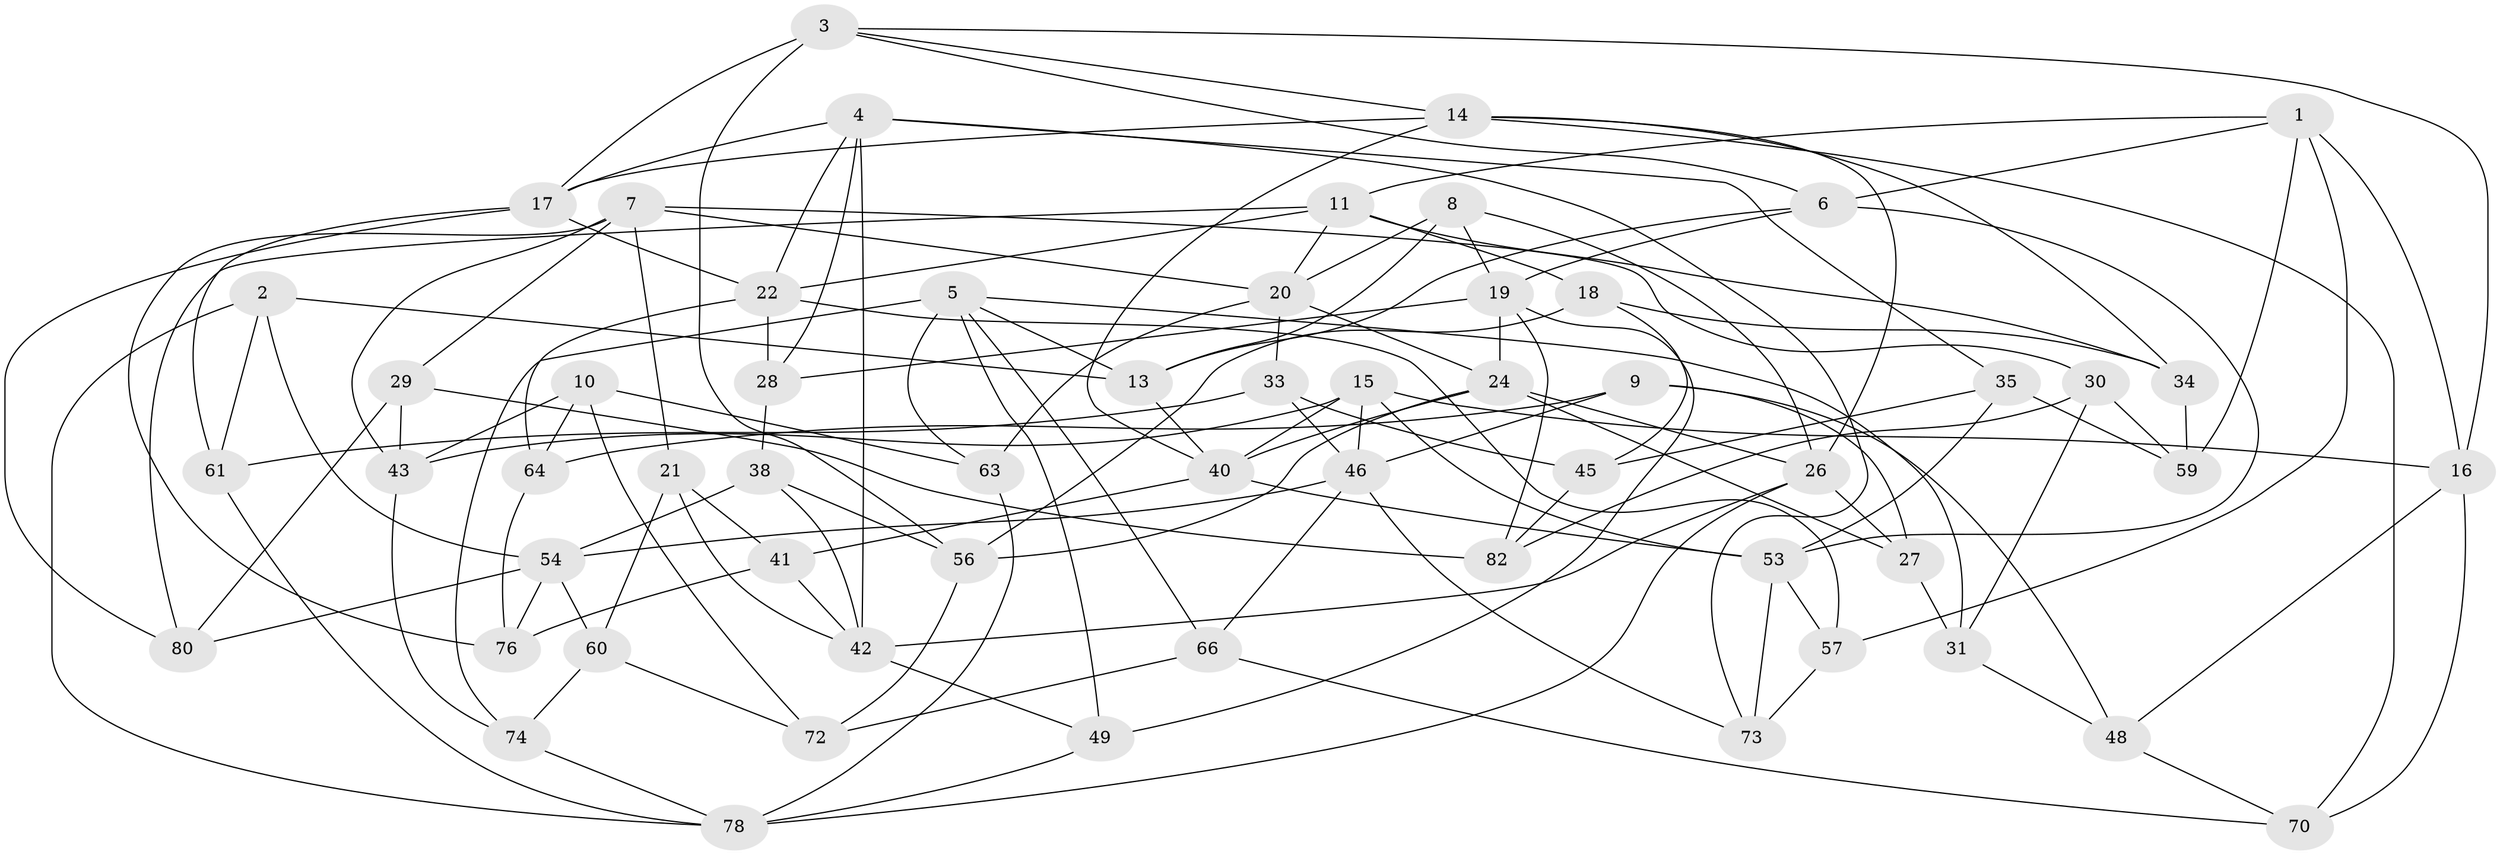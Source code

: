 // original degree distribution, {4: 1.0}
// Generated by graph-tools (version 1.1) at 2025/11/02/27/25 16:11:42]
// undirected, 58 vertices, 137 edges
graph export_dot {
graph [start="1"]
  node [color=gray90,style=filled];
  1 [super="+12"];
  2;
  3 [super="+32"];
  4 [super="+47"];
  5 [super="+23"];
  6 [super="+36"];
  7 [super="+51"];
  8;
  9;
  10;
  11 [super="+71"];
  13 [super="+55"];
  14 [super="+25"];
  15 [super="+39"];
  16 [super="+65"];
  17 [super="+77"];
  18;
  19 [super="+83"];
  20 [super="+37"];
  21;
  22 [super="+58"];
  24 [super="+68"];
  26 [super="+50"];
  27;
  28;
  29;
  30;
  31;
  33;
  34;
  35;
  38;
  40 [super="+67"];
  41;
  42 [super="+44"];
  43 [super="+69"];
  45;
  46 [super="+52"];
  48;
  49;
  53 [super="+79"];
  54 [super="+75"];
  56 [super="+62"];
  57;
  59;
  60;
  61;
  63;
  64;
  66;
  70;
  72;
  73;
  74;
  76;
  78 [super="+81"];
  80;
  82;
  1 -- 57;
  1 -- 59;
  1 -- 11;
  1 -- 16 [weight=2];
  1 -- 6;
  2 -- 54;
  2 -- 78;
  2 -- 61;
  2 -- 13;
  3 -- 16;
  3 -- 17;
  3 -- 14;
  3 -- 6;
  3 -- 56 [weight=2];
  4 -- 28;
  4 -- 35;
  4 -- 73;
  4 -- 17;
  4 -- 42;
  4 -- 22;
  5 -- 74;
  5 -- 31;
  5 -- 66;
  5 -- 49;
  5 -- 13;
  5 -- 63;
  6 -- 19;
  6 -- 53;
  6 -- 13 [weight=2];
  7 -- 20;
  7 -- 29;
  7 -- 43;
  7 -- 76;
  7 -- 21;
  7 -- 30;
  8 -- 26;
  8 -- 13;
  8 -- 19;
  8 -- 20;
  9 -- 27;
  9 -- 64;
  9 -- 48;
  9 -- 46;
  10 -- 72;
  10 -- 43;
  10 -- 63;
  10 -- 64;
  11 -- 18;
  11 -- 22;
  11 -- 80;
  11 -- 34;
  11 -- 20;
  13 -- 40;
  14 -- 34;
  14 -- 70;
  14 -- 40;
  14 -- 17;
  14 -- 26;
  15 -- 46;
  15 -- 16;
  15 -- 43 [weight=2];
  15 -- 53;
  15 -- 40;
  16 -- 48;
  16 -- 70;
  17 -- 61;
  17 -- 80;
  17 -- 22;
  18 -- 56;
  18 -- 34;
  18 -- 45;
  19 -- 24;
  19 -- 49;
  19 -- 82;
  19 -- 28;
  20 -- 63;
  20 -- 24;
  20 -- 33;
  21 -- 41;
  21 -- 60;
  21 -- 42;
  22 -- 64;
  22 -- 57;
  22 -- 28;
  24 -- 40;
  24 -- 27;
  24 -- 56;
  24 -- 26;
  26 -- 42;
  26 -- 27;
  26 -- 78;
  27 -- 31;
  28 -- 38;
  29 -- 80;
  29 -- 82;
  29 -- 43;
  30 -- 31;
  30 -- 82;
  30 -- 59;
  31 -- 48;
  33 -- 45;
  33 -- 61;
  33 -- 46;
  34 -- 59;
  35 -- 45;
  35 -- 59;
  35 -- 53;
  38 -- 42;
  38 -- 56;
  38 -- 54;
  40 -- 53;
  40 -- 41;
  41 -- 76;
  41 -- 42;
  42 -- 49;
  43 -- 74;
  45 -- 82;
  46 -- 73;
  46 -- 66;
  46 -- 54;
  48 -- 70;
  49 -- 78;
  53 -- 57;
  53 -- 73;
  54 -- 80;
  54 -- 60;
  54 -- 76;
  56 -- 72;
  57 -- 73;
  60 -- 74;
  60 -- 72;
  61 -- 78;
  63 -- 78;
  64 -- 76;
  66 -- 72;
  66 -- 70;
  74 -- 78;
}
